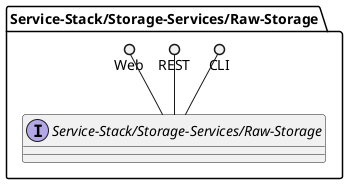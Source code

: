@startuml

package "Service-Stack/Storage-Services/Raw-Storage" {
    interface "Service-Stack/Storage-Services/Raw-Storage" {

    }
    CLI ()-- "Service-Stack/Storage-Services/Raw-Storage"
    REST ()-- "Service-Stack/Storage-Services/Raw-Storage"
    Web ()-- "Service-Stack/Storage-Services/Raw-Storage"

}


@enduml
